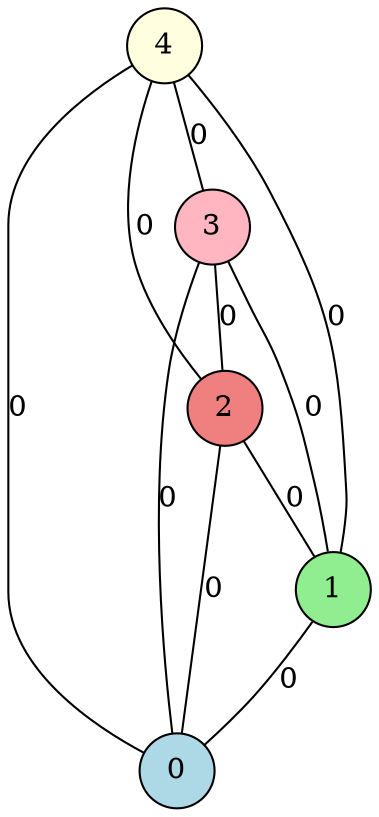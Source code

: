 graph G {
  node [shape=circle, style="filled", color=black, penwidth=1];
  edge [penwidth=1];
  4 [label="4", fillcolor=lightyellow];
  3 [label="3", fillcolor=lightpink];
  2 [label="2", fillcolor=lightcoral];
  1 [label="1", fillcolor=lightgreen];
  0 [label="0", fillcolor=lightblue];
  4 -- 3 [label="0"];
  4 -- 2 [label="0"];
  4 -- 1 [label="0"];
  4 -- 0 [label="0"];
  3 -- 2 [label="0"];
  3 -- 1 [label="0"];
  3 -- 0 [label="0"];
  2 -- 1 [label="0"];
  2 -- 0 [label="0"];
  1 -- 0 [label="0"];
}
